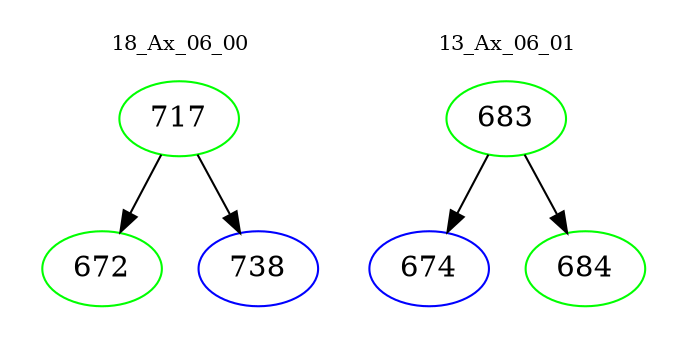 digraph{
subgraph cluster_0 {
color = white
label = "18_Ax_06_00";
fontsize=10;
T0_717 [label="717", color="green"]
T0_717 -> T0_672 [color="black"]
T0_672 [label="672", color="green"]
T0_717 -> T0_738 [color="black"]
T0_738 [label="738", color="blue"]
}
subgraph cluster_1 {
color = white
label = "13_Ax_06_01";
fontsize=10;
T1_683 [label="683", color="green"]
T1_683 -> T1_674 [color="black"]
T1_674 [label="674", color="blue"]
T1_683 -> T1_684 [color="black"]
T1_684 [label="684", color="green"]
}
}
